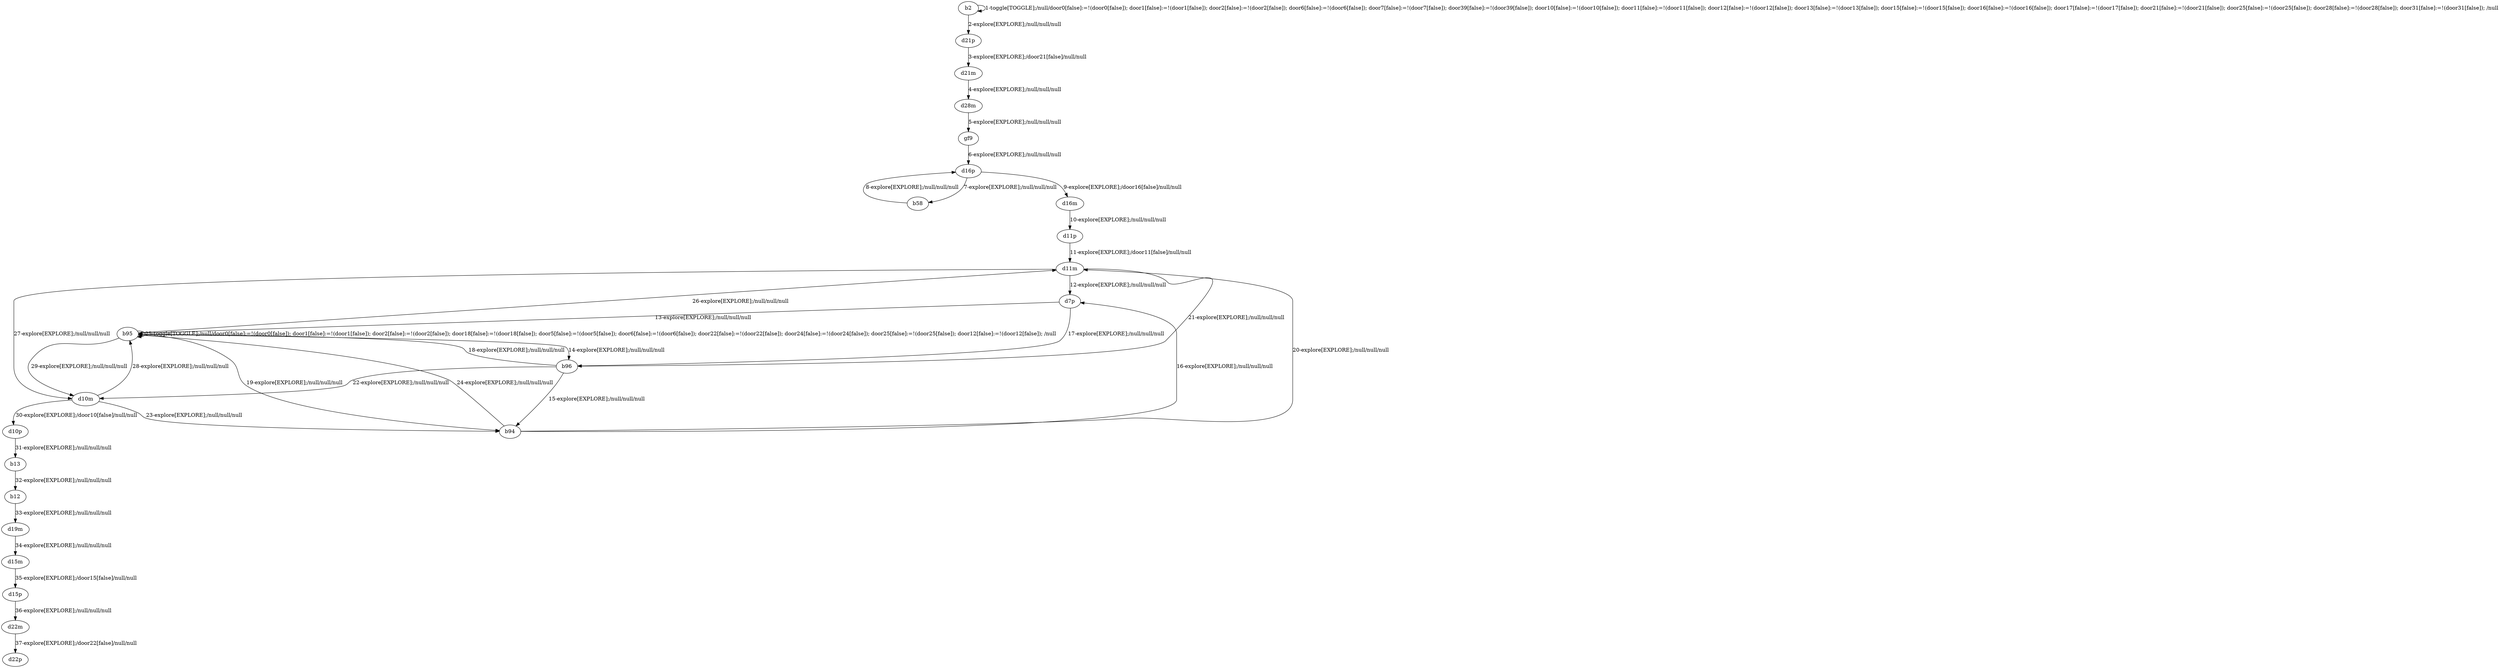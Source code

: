 # Total number of goals covered by this test: 6
# d10m --> b95
# d22m --> d22p
# b95 --> b94
# b96 --> b94
# b95 --> b95
# b95 --> d11m

digraph g {
"b2" -> "b2" [label = "1-toggle[TOGGLE];/null/door0[false]:=!(door0[false]); door1[false]:=!(door1[false]); door2[false]:=!(door2[false]); door6[false]:=!(door6[false]); door7[false]:=!(door7[false]); door39[false]:=!(door39[false]); door10[false]:=!(door10[false]); door11[false]:=!(door11[false]); door12[false]:=!(door12[false]); door13[false]:=!(door13[false]); door15[false]:=!(door15[false]); door16[false]:=!(door16[false]); door17[false]:=!(door17[false]); door21[false]:=!(door21[false]); door25[false]:=!(door25[false]); door28[false]:=!(door28[false]); door31[false]:=!(door31[false]); /null"];
"b2" -> "d21p" [label = "2-explore[EXPLORE];/null/null/null"];
"d21p" -> "d21m" [label = "3-explore[EXPLORE];/door21[false]/null/null"];
"d21m" -> "d28m" [label = "4-explore[EXPLORE];/null/null/null"];
"d28m" -> "gf9" [label = "5-explore[EXPLORE];/null/null/null"];
"gf9" -> "d16p" [label = "6-explore[EXPLORE];/null/null/null"];
"d16p" -> "b58" [label = "7-explore[EXPLORE];/null/null/null"];
"b58" -> "d16p" [label = "8-explore[EXPLORE];/null/null/null"];
"d16p" -> "d16m" [label = "9-explore[EXPLORE];/door16[false]/null/null"];
"d16m" -> "d11p" [label = "10-explore[EXPLORE];/null/null/null"];
"d11p" -> "d11m" [label = "11-explore[EXPLORE];/door11[false]/null/null"];
"d11m" -> "d7p" [label = "12-explore[EXPLORE];/null/null/null"];
"d7p" -> "b95" [label = "13-explore[EXPLORE];/null/null/null"];
"b95" -> "b96" [label = "14-explore[EXPLORE];/null/null/null"];
"b96" -> "b94" [label = "15-explore[EXPLORE];/null/null/null"];
"b94" -> "d7p" [label = "16-explore[EXPLORE];/null/null/null"];
"d7p" -> "b96" [label = "17-explore[EXPLORE];/null/null/null"];
"b96" -> "b95" [label = "18-explore[EXPLORE];/null/null/null"];
"b95" -> "b94" [label = "19-explore[EXPLORE];/null/null/null"];
"b94" -> "d11m" [label = "20-explore[EXPLORE];/null/null/null"];
"d11m" -> "b96" [label = "21-explore[EXPLORE];/null/null/null"];
"b96" -> "d10m" [label = "22-explore[EXPLORE];/null/null/null"];
"d10m" -> "b94" [label = "23-explore[EXPLORE];/null/null/null"];
"b94" -> "b95" [label = "24-explore[EXPLORE];/null/null/null"];
"b95" -> "b95" [label = "25-toggle[TOGGLE];/null/door0[false]:=!(door0[false]); door1[false]:=!(door1[false]); door2[false]:=!(door2[false]); door18[false]:=!(door18[false]); door5[false]:=!(door5[false]); door6[false]:=!(door6[false]); door22[false]:=!(door22[false]); door24[false]:=!(door24[false]); door25[false]:=!(door25[false]); door12[false]:=!(door12[false]); /null"];
"b95" -> "d11m" [label = "26-explore[EXPLORE];/null/null/null"];
"d11m" -> "d10m" [label = "27-explore[EXPLORE];/null/null/null"];
"d10m" -> "b95" [label = "28-explore[EXPLORE];/null/null/null"];
"b95" -> "d10m" [label = "29-explore[EXPLORE];/null/null/null"];
"d10m" -> "d10p" [label = "30-explore[EXPLORE];/door10[false]/null/null"];
"d10p" -> "b13" [label = "31-explore[EXPLORE];/null/null/null"];
"b13" -> "b12" [label = "32-explore[EXPLORE];/null/null/null"];
"b12" -> "d19m" [label = "33-explore[EXPLORE];/null/null/null"];
"d19m" -> "d15m" [label = "34-explore[EXPLORE];/null/null/null"];
"d15m" -> "d15p" [label = "35-explore[EXPLORE];/door15[false]/null/null"];
"d15p" -> "d22m" [label = "36-explore[EXPLORE];/null/null/null"];
"d22m" -> "d22p" [label = "37-explore[EXPLORE];/door22[false]/null/null"];
}